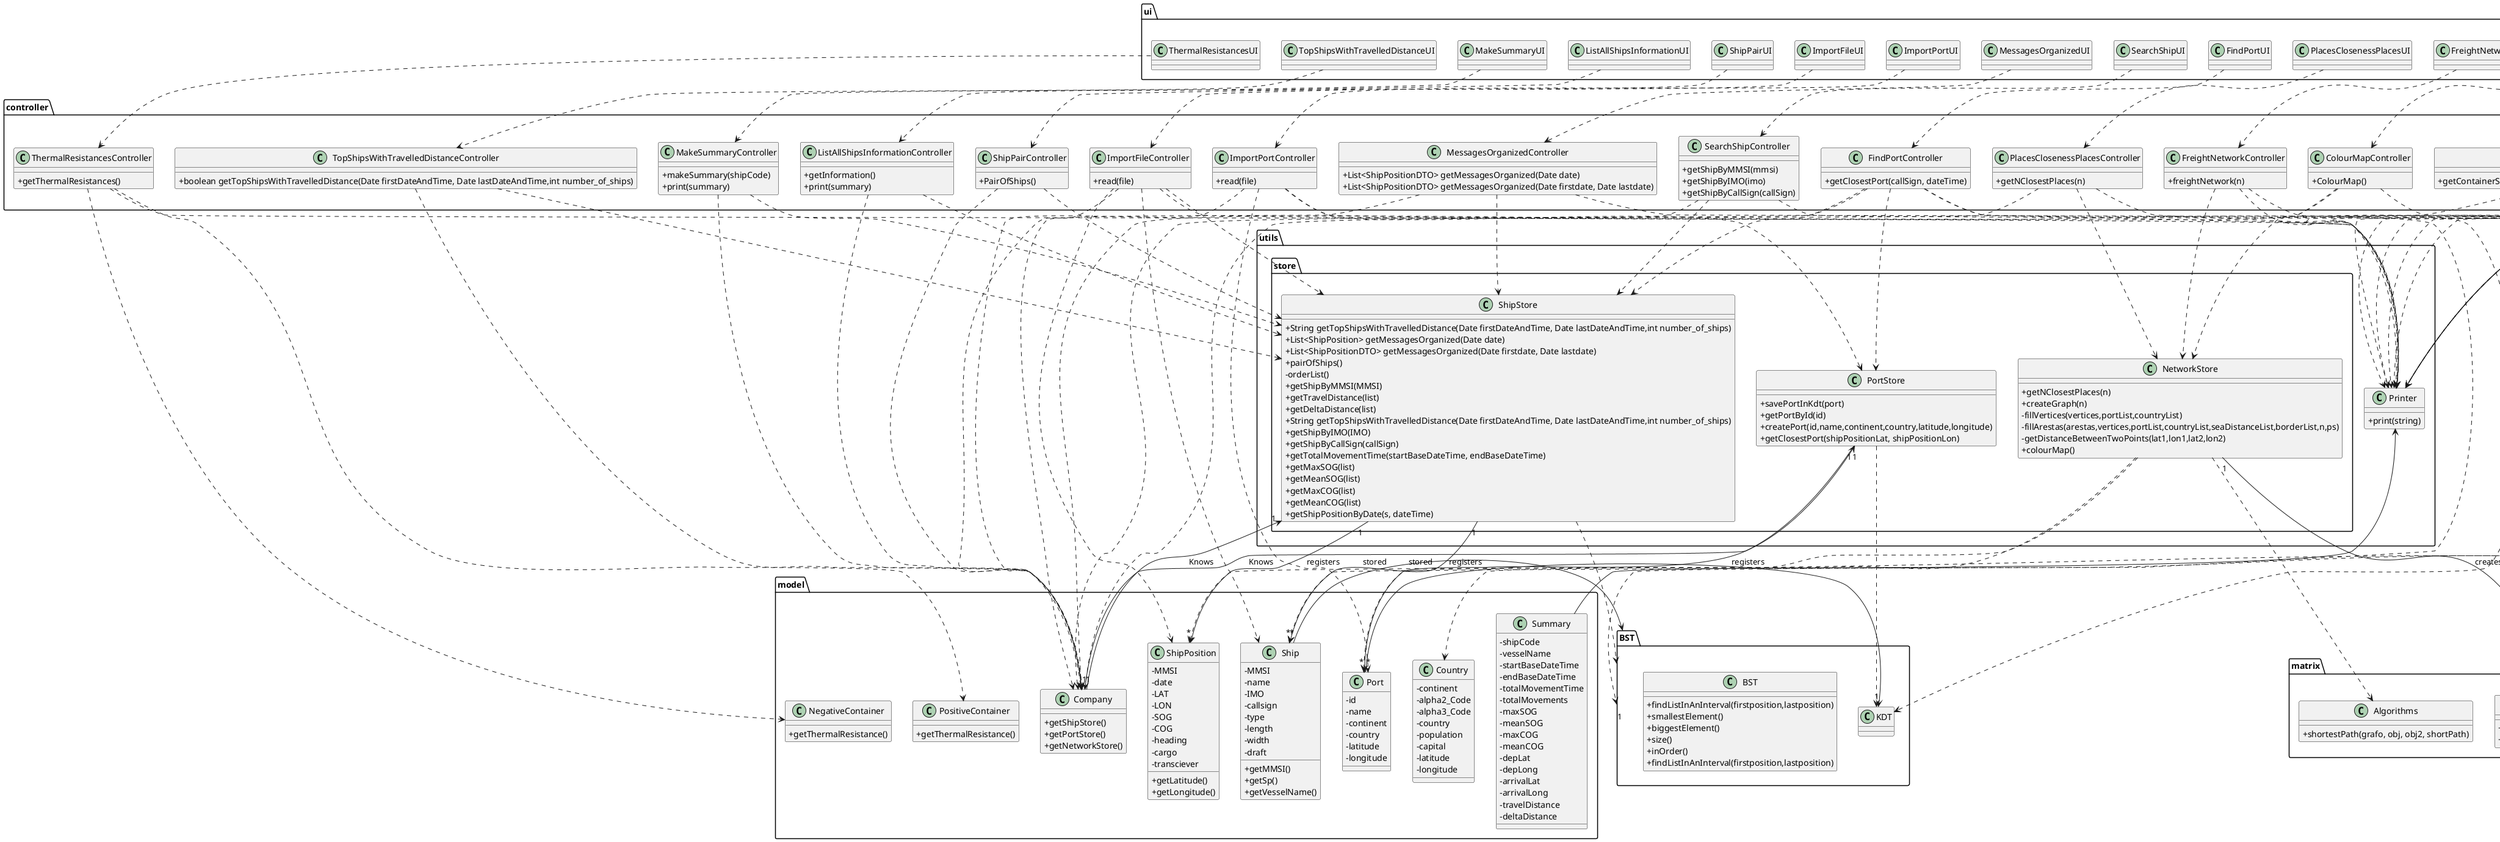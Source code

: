 @startuml
skinparam classAttributeIconSize 0

package "controller"{
class ListAllShipsInformationController{
+getInformation()
+print(summary)
}
class TopShipsWithTravelledDistanceController{
+boolean getTopShipsWithTravelledDistance(Date firstDateAndTime, Date lastDateAndTime,int number_of_ships)
}
class MakeSummaryController{
+makeSummary(shipCode)
+print(summary)
}
class MessagesOrganizedController{
+List<ShipPositionDTO> getMessagesOrganized(Date date)
+List<ShipPositionDTO> getMessagesOrganized(Date firstdate, Date lastdate)
}
class SearchShipController{
    +getShipByMMSI(mmsi)
    +getShipByIMO(imo)
    +getShipByCallSign(callSign)
}
class ImportFileController{
+read(file)
}
class ShipPairController{
    +PairOfShips()
}
class FindPortController{
+getClosestPort(callSign, dateTime)
}
class ImportPortController{
+read(file)
}
class CurrentSituationController{
+CurrentSituation(ContainerNumber,ContainerISOCode)
}
class ContainersToOffLoadController{
+getContainersToOffLoadOnNextPort(ContainerNumber,ContainerISOCode)
+printer(fileName, tringToPrint)
}
class ContainersToLoadController{
+getContainersToLoadOnNextPort(shipMMSI)
+printer(fileName, tringToPrint)
}
class CMTransportedController{
+CMTransported(year)
}
class OccupancyRateController{
+OccupancyRate(shipMMSI,cargoManifestID)
}
class OccupancyRateMomentController{
+OccupancyRateMoment(shipMMSI,moment)
}
class ShipsAvailableController{
+getShipsAvailable()
+printer(fileName, tringToPrint)
}
class PlacesClosenessPlacesController{
+getNClosestPlaces(n)
}
class FreightNetworkController{
+freightNetwork(n)
}
class ColourMapController{
+ColourMap()
}
class GetAuditTrailController{
+getAuditTrail(containerNumber, ISOCode, cargoManifestID)
+printer(fileName, stringToPrint)
}
class GetRouteOfAContainerController{
+getRouteOfAContainer(clientRegistration, containerNumber, ISOCode)
+printer(fileName, stringToPrint)
}
class WarehouseRateController{
+warehouseRate()
+printer(fileName, stringToPrint)
}
class WarehouseCapacityController{
+warehouseCapacity()
+printer(fileName, stringToPrint)
}
class ContainerCapacityController{
+containerCapacity()
+printer(fileName, stringToPrint)
}
class ShipOccupiedWarningController{
+insertCargoManifestForShip(cargomanifestid, partialid, dateload, done, portid)
}
class OccupationmapPortController{
+occupationmapPort(portId,date)
+printer(fileName, stringToPrint)
}
class ContainerSituationWarmingController{
+getContainerSituation(ContainerNumber,ContainerISOCode, RegistrationCode)
}
class ArqcpController{
+arqcp(cargomanifestId)
+printer(fileName, stringToPrint)
}
class ThermalResistancesController{
+getThermalResistances()
}
}

package "ui"{
class ListAllShipsInformationUI
class TopShipsWithTravelledDistanceUI
class MakeSummaryUI
class MessagesOrganizedUI
class SearchShipUI
class ImportFileUI
class ShipPairUI
class ImportPortUI
class FindPortUI
class CurrentSituationUI
class ContainersToOffLoadUI
class ContainersToLoadUI
class CMTransportedUI
class OccupancyRateUI
class OccupancyRateMomentUI
class ShipsAvailableUI
class PlacesClosenessPlacesUI
class FreightNetworkUI
class ColourMapUI
class GetAuditTrailUI
class GetRouteOfAContainerUI
class WarehouseRateUI
class WarehouseCapacityUI
class ContainerCapacityUI
class ShipOccupiedWarningUI
class OccupationmapPortUI
class ContainerSituationWarmingUI
class ArqcpUI
class ThermalResistancesUI
}

package "model"{
class Ship{
-MMSI
-name
-IMO
-callsign
-type
-length
-width
-draft
+getMMSI()
+getSp()
+getVesselName()
}
class Company{
+getShipStore()
+getPortStore()
+getNetworkStore()
}
class ShipPosition{
-MMSI
-date
-LAT
-LON
-SOG
-COG
-heading
-cargo
-transciever
+getLatitude()
+getLongitude()
}
class Summary{
-shipCode
-vesselName
-startBaseDateTime
-endBaseDateTime
-totalMovementTime
-totalMovements
-maxSOG
-meanSOG
-maxCOG
-meanCOG
-depLat
-depLong
-arrivalLat
-arrivalLong
-travelDistance
-deltaDistance
}
class Port{
-id
-name
-continent
-country
-latitude
-longitude
}
class Country{
-continent
-alpha2_Code
-alpha3_Code
-country
-population
-capital
-latitude
-longitude
}
class PositiveContainer{
+getThermalResistance()
}
class NegativeContainer{
+getThermalResistance()
}
}

package "data"{
class CurrentSituation{
+CurrentSituation(ContainerNumber,ContainerISOCode)
}
class ContainersToOffLoad{
+getContainersToOffLoadOnNextPort(ContainerNumber,shipMMSI)
}
class ContainersToLoad{
+getContainersToLoadOnNextPort(shipMMSI)
}
class CMTransported{
+avgContainers(year)
+manifestInYear(year)
}
class OccupancyRate{
+OccupancyRate(shipMMSI,cargoManifestID)
}
class OccupancyRateMoment{
+OccupancyRateMoment(shipMMSI,moment)
}
class ShipsAvailable{
+getShipsAvailable()
}
class AuditTrail{
+getAuditTrail(containerNumber, ISOCode, cargoManifestID)
}
class RouteOfContainer{
+getRouteOfAContainer(clientRegistration, containerNumber, ISOCode)
}
class WarehouseRate{
+warehouseRate(databaseConnection)
}
class WarehouseCapacity{
+warehouseCapacity(databaseConnection)
}
class ContainerCapacity{
+containerCapacity(databaseConnection)
}
class ShipOccupiedWarning{
+insertCargoManifestForShip(cargomanifestid, partialid, dateload, done, portid)
}
class OccupationmapPort{
+occupationmapPort(databaseConnection,portId,date)
}
class ContainerSituationWarming{
+getContainerSituation(ContainerNumber,ContainerISOCode, RegistrationCode)
}
class Arqcp{
+arqcp(databaseConnection,cargomanifestId)
}
}

package utils{
class Printer{
+print(string)
}

package store{
class ShipStore{
+String getTopShipsWithTravelledDistance(Date firstDateAndTime, Date lastDateAndTime,int number_of_ships)
+List<ShipPosition> getMessagesOrganized(Date date)
+List<ShipPositionDTO> getMessagesOrganized(Date firstdate, Date lastdate)
+pairOfShips()
-orderList()
+getShipByMMSI(MMSI)
+getTravelDistance(list)
+getDeltaDistance(list)
+String getTopShipsWithTravelledDistance(Date firstDateAndTime, Date lastDateAndTime,int number_of_ships)
+getShipByIMO(IMO)
+getShipByCallSign(callSign)
+getTotalMovementTime(startBaseDateTime, endBaseDateTime)
+getMaxSOG(list)
+getMeanSOG(list)
+getMaxCOG(list)
+getMeanCOG(list)
+getShipPositionByDate(s, dateTime)
}
class PortStore{
+savePortInKdt(port)
+getPortById(id)
+createPort(id,name,continent,country,latitude,longitude)
+getClosestPort(shipPositionLat, shipPositionLon)
}
class NetworkStore{
+getNClosestPlaces(n)
+createGraph(n)
-fillVertices(vertices,portList,countryList)
-fillArestas(arestas,vertices,portList,countryList,seaDistanceList,borderList,n,ps)
-getDistanceBetweenTwoPoints(lat1,lon1,lat2,lon2)
+colourMap()
}
}
}

package "mappers"{
class ShipPositionMapper{
+toDTO(ShipPosition shipposition)
+toDTO(List<ShipPositionDTO> list)
}
class ShipMapper{
    +modelToDto(s)
}
class PortMapper{
    +modelToDto(port)
}
class AuditTrailMapper{
+toDTO(auditTrailList)
}
}

package dto{
class ShipPositionDTO{
-MMSI
-date
-LAT
-LON
-SOG
-COG
-heading
-cargo
-transciever
}
class ShipDTO{
-MMSI
-name
-IMO
-callsign
-type
-length
-width
-draft
}
class PortDTO{
-id
-name
-continent
-country
-latitude
-longitude
}
class AuditTrailDTO{
-date
-operation
-containerNumber
-containerISOCode
-cargoManifestID
-cargoManifestPartialID
-cargoManifestType
}
}

package BST{
class BST{
+findListInAnInterval(firstposition,lastposition)
+smallestElement()
+biggestElement()
+size()
+inOrder()
+findListInAnInterval(firstposition,lastposition)
}
class KDT
}


package "matrix"{
class Algorithms{
+shortestPath(grafo, obj, obj2, shortPath)
}
class MatrixGraph{
+MatrixGraph(directed,vs,m)
+ColourMap()
}
}


ListAllShipsInformationUI .-> ListAllShipsInformationController
ListAllShipsInformationController .--> Company
ListAllShipsInformationController .--> ShipStore
Company "1"-->"1" ShipStore : Knows
Company "1"-->"1" PortStore : Knows
ShipStore "1"->"*" Ship : registers
PortStore "1"->"*" Port : registers
ShipStore "1"->"*" ShipPosition : registers
Ship "*"->"1" BST : stored
Port "*"->"1" KDT : stored
TopShipsWithTravelledDistanceUI ..> TopShipsWithTravelledDistanceController
TopShipsWithTravelledDistanceController ..> Company
TopShipsWithTravelledDistanceController ..> ShipStore
MakeSummaryUI .-> MakeSummaryController
MakeSummaryController .--> Company
MakeSummaryController .--> ShipStore
ShipStore .-> BST
Summary --> Printer
MessagesOrganizedUI ..> MessagesOrganizedController
MessagesOrganizedController ..> Company
MessagesOrganizedController ..> ShipStore
MessagesOrganizedController ..> ShipPositionMapper
SearchShipUI ..> SearchShipController
SearchShipController ..> Company
SearchShipController ..> ShipStore
SearchShipController ..> ShipMapper
ImportFileUI .-> ImportFileController
ImportFileController .--> Company
ImportFileController .-> ShipStore
ImportFileController .--> BST
ImportFileController .--> Ship
ImportFileController .--> ShipPosition
ShipPairUI ..> ShipPairController
ShipPairController ..> Company
ShipPairController ..> ShipStore
ShipPositionMapper ..> ShipPosition
ShipPositionMapper ..> ShipPositionDTO
ShipMapper ..> Ship
ShipMapper ..> ShipDTO
ImportPortUI .-> ImportPortController
ImportPortController .--> Company
ImportPortController .-> PortStore
ImportPortController .--> KDT
ImportPortController .--> Port
PortStore .-> KDT
FindPortUI ..> FindPortController
FindPortController ..> Company
FindPortController ..> PortStore
FindPortController ..> ShipStore
FindPortController ..> PortMapper
PortMapper ..> PortDTO
FindPortController ..> Printer
CurrentSituationUI ..> CurrentSituationController
CurrentSituationController ..> Printer
CurrentSituationController ..> CurrentSituation
ContainersToOffLoadUI ..> ContainersToOffLoadController
ContainersToOffLoadController ..> Printer
ContainersToOffLoadController ..> ContainersToOffLoad
ContainersToLoadUI ..> ContainersToLoadController
ContainersToLoadController ..> Printer
ContainersToLoadController ..> ContainersToLoad
CMTransportedUI ..> CMTransportedController
CMTransportedController ..> Printer
CMTransportedController ..> CMTransported
OccupancyRateUI ..> OccupancyRateController
OccupancyRateController ..> Printer
OccupancyRateController ..> OccupancyRate
OccupancyRateMomentUI ..> OccupancyRateMomentController
OccupancyRateMomentController ..> Printer
OccupancyRateMomentController ..> OccupancyRateMoment
ShipsAvailableUI ..> ShipsAvailableController
ShipsAvailableController ..> Printer
ShipsAvailableController ..> ShipsAvailable
PlacesClosenessPlacesUI ..> PlacesClosenessPlacesController
PlacesClosenessPlacesController ..> Company
PlacesClosenessPlacesController ..> NetworkStore
PlacesClosenessPlacesController ..> Printer
NetworkStore ..> Port
NetworkStore ..> Country
NetworkStore ..> Algorithms
FreightNetworkUI ..> FreightNetworkController
FreightNetworkController ..> Printer
FreightNetworkController ..> MatrixGraph
FreightNetworkController ..> NetworkStore
NetworkStore "1"->"1" MatrixGraph : creates
ColourMapUI ..> ColourMapController
ColourMapController ..> Printer
ColourMapController ..> MatrixGraph
ColourMapController ..> NetworkStore
GetAuditTrailUI ..> GetAuditTrailController
GetAuditTrailController ..> Printer
GetAuditTrailController ..> AuditTrail
GetAuditTrailController ..> AuditTrailMapper
AuditTrailMapper ..> AuditTrailDTO
GetRouteOfAContainerUI ..> GetRouteOfAContainerController
GetRouteOfAContainerController ..> Printer
GetRouteOfAContainerController ..> RouteOfContainer
WarehouseRateUI ..> WarehouseRateController
WarehouseRateController ..> Printer
WarehouseRateController ..> WarehouseRate
WarehouseCapacityUI ..> WarehouseCapacityController
WarehouseCapacityController ..> Printer
WarehouseCapacityController ..> WarehouseCapacity
ContainerCapacityUI ..> ContainerCapacityController
ContainerCapacityController ..> Printer
ContainerCapacityController ..> ContainerCapacity
ShipOccupiedWarningUI ..> ShipOccupiedWarningController
ShipOccupiedWarningController ..> Printer
ShipOccupiedWarningController ..> ShipOccupiedWarning
OccupationmapPortUI ..> OccupationmapPortController
OccupationmapPortController ..> Printer
OccupationmapPortController ..> OccupationmapPort
ContainerSituationWarmingUI ..> ContainerSituationWarmingController
ContainerSituationWarmingController ..> Printer
ContainerSituationWarmingController ..> ContainerSituationWarming
ArqcpUI ..> ArqcpController
ArqcpController ..> Printer
ArqcpController ..> Arqcp
ThermalResistancesUI ..> ThermalResistancesController
ThermalResistancesController ..> PositiveContainer
ThermalResistancesController ..> NegativeContainer
ThermalResistancesController ..> Printer

@enduml